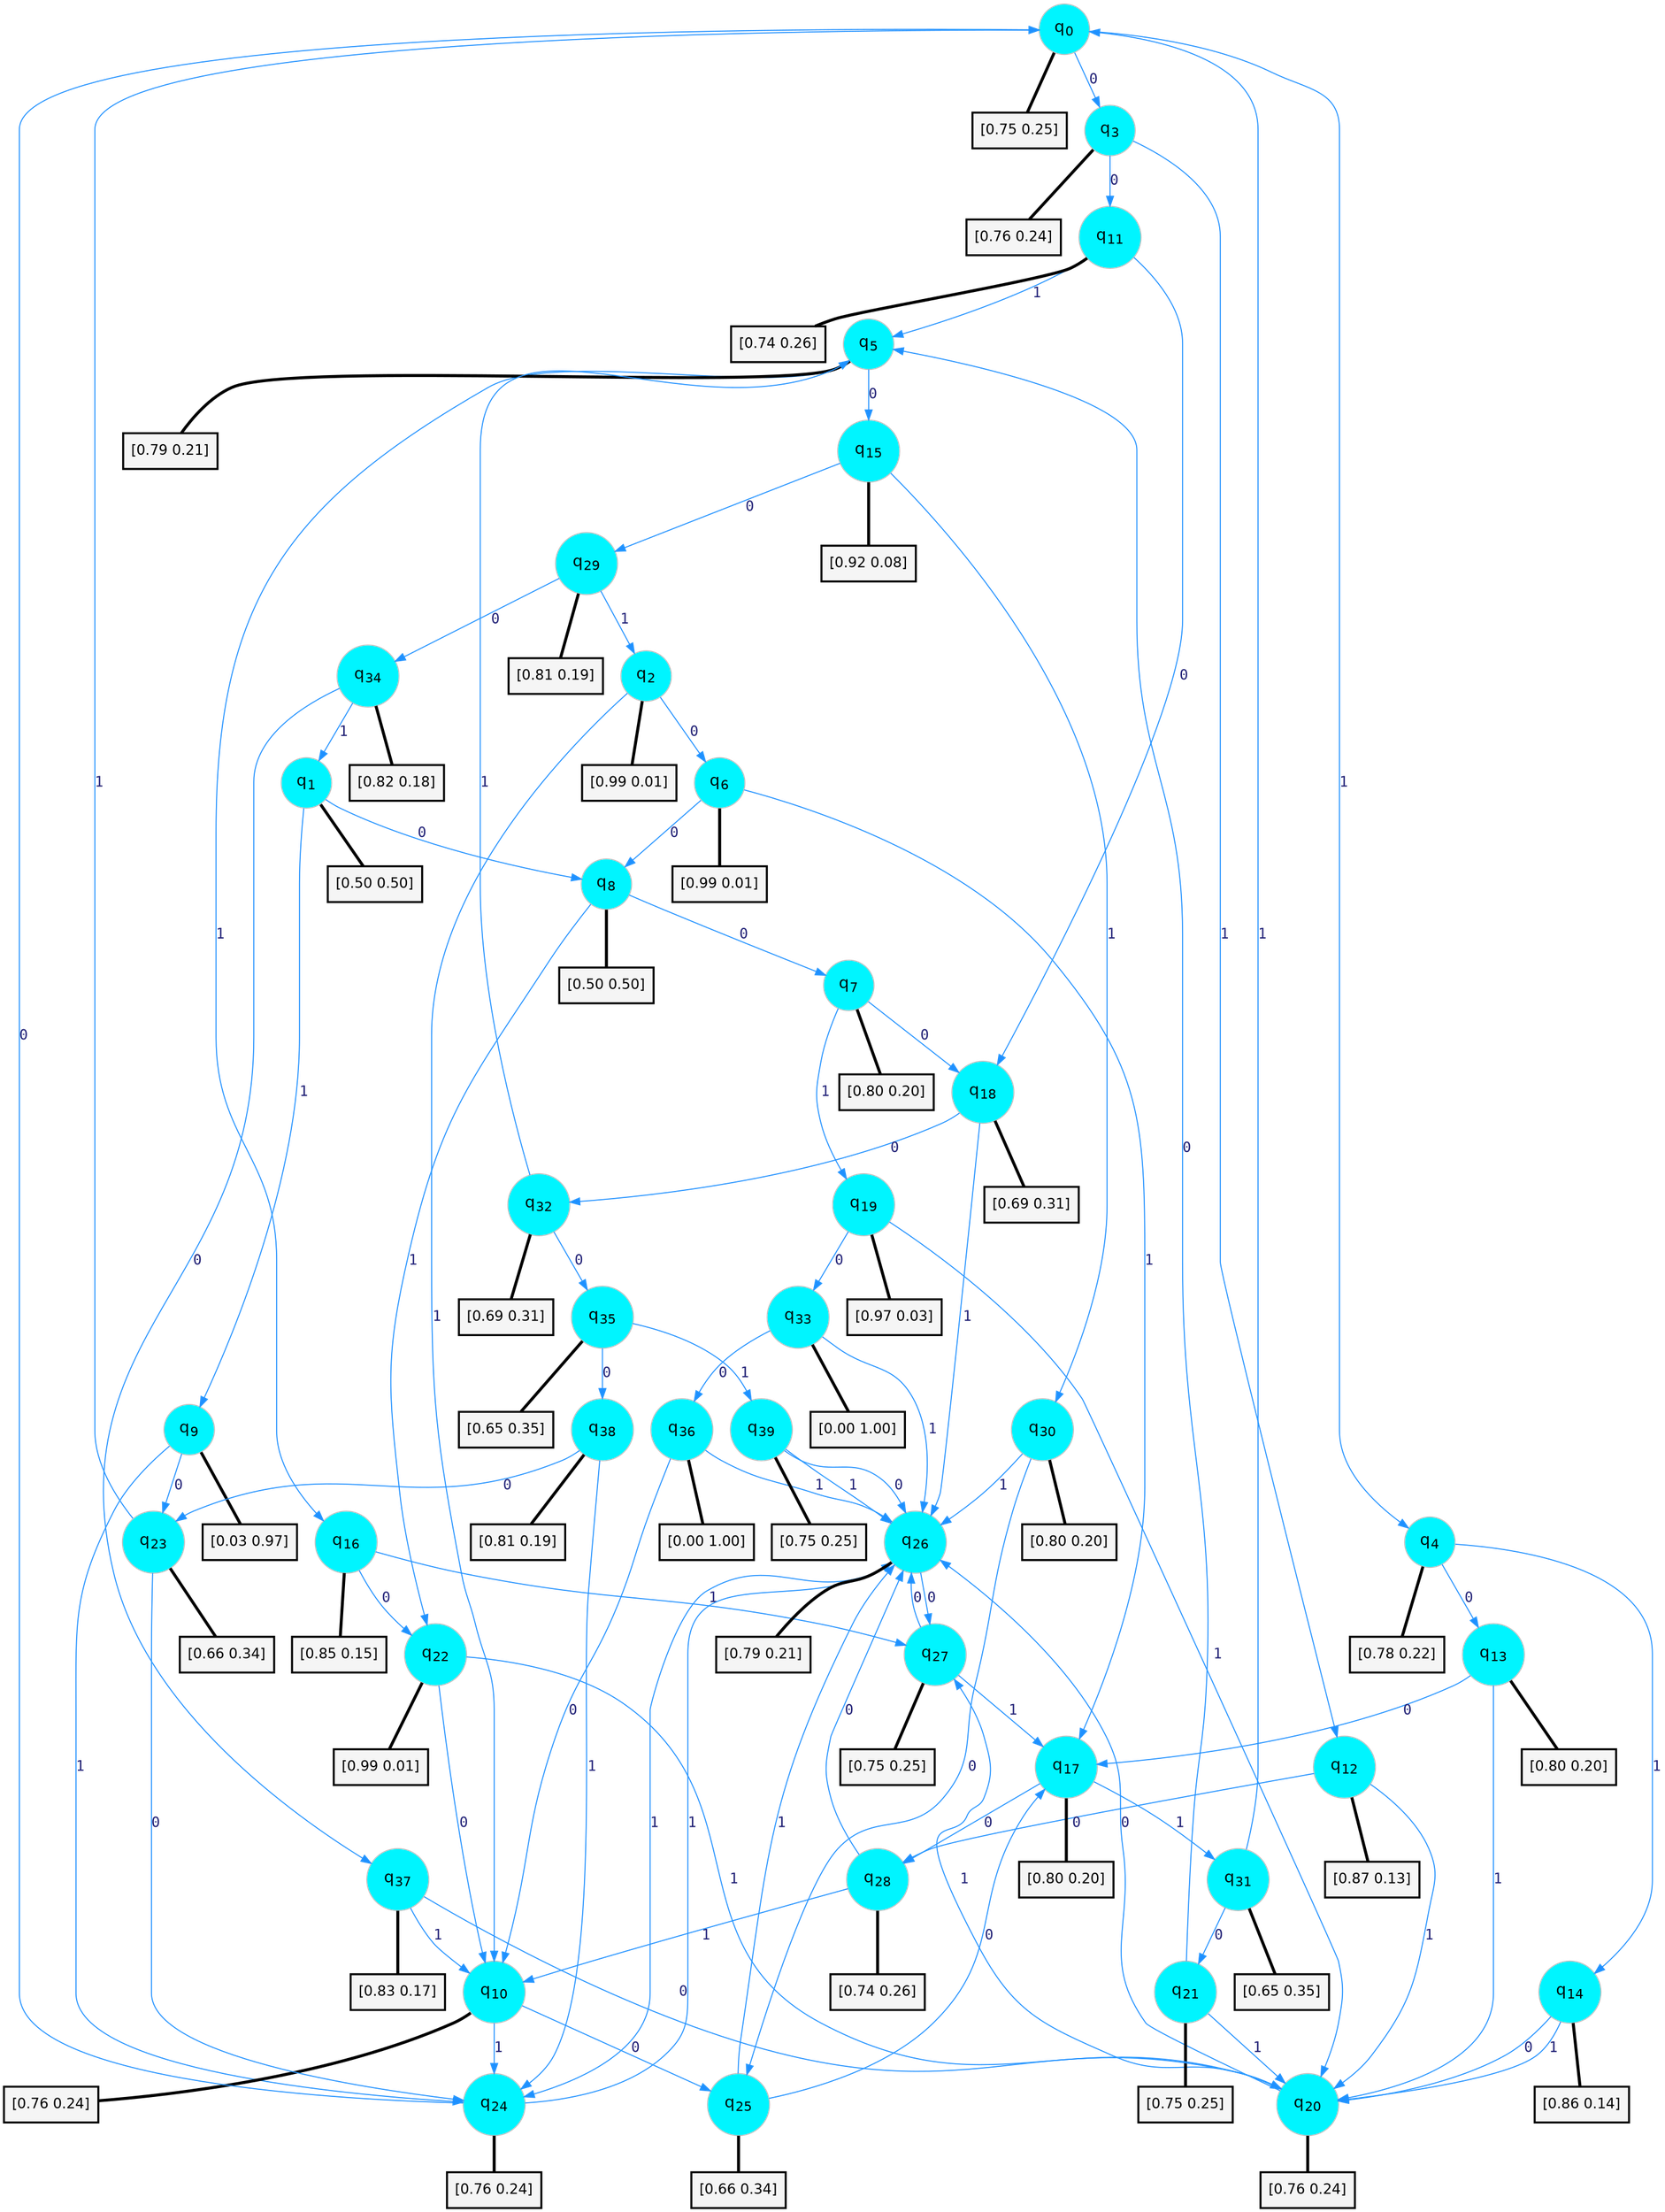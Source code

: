 digraph G {
graph [
bgcolor=transparent, dpi=300, rankdir=TD, size="40,25"];
node [
color=gray, fillcolor=turquoise1, fontcolor=black, fontname=Helvetica, fontsize=16, fontweight=bold, shape=circle, style=filled];
edge [
arrowsize=1, color=dodgerblue1, fontcolor=midnightblue, fontname=courier, fontweight=bold, penwidth=1, style=solid, weight=20];
0[label=<q<SUB>0</SUB>>];
1[label=<q<SUB>1</SUB>>];
2[label=<q<SUB>2</SUB>>];
3[label=<q<SUB>3</SUB>>];
4[label=<q<SUB>4</SUB>>];
5[label=<q<SUB>5</SUB>>];
6[label=<q<SUB>6</SUB>>];
7[label=<q<SUB>7</SUB>>];
8[label=<q<SUB>8</SUB>>];
9[label=<q<SUB>9</SUB>>];
10[label=<q<SUB>10</SUB>>];
11[label=<q<SUB>11</SUB>>];
12[label=<q<SUB>12</SUB>>];
13[label=<q<SUB>13</SUB>>];
14[label=<q<SUB>14</SUB>>];
15[label=<q<SUB>15</SUB>>];
16[label=<q<SUB>16</SUB>>];
17[label=<q<SUB>17</SUB>>];
18[label=<q<SUB>18</SUB>>];
19[label=<q<SUB>19</SUB>>];
20[label=<q<SUB>20</SUB>>];
21[label=<q<SUB>21</SUB>>];
22[label=<q<SUB>22</SUB>>];
23[label=<q<SUB>23</SUB>>];
24[label=<q<SUB>24</SUB>>];
25[label=<q<SUB>25</SUB>>];
26[label=<q<SUB>26</SUB>>];
27[label=<q<SUB>27</SUB>>];
28[label=<q<SUB>28</SUB>>];
29[label=<q<SUB>29</SUB>>];
30[label=<q<SUB>30</SUB>>];
31[label=<q<SUB>31</SUB>>];
32[label=<q<SUB>32</SUB>>];
33[label=<q<SUB>33</SUB>>];
34[label=<q<SUB>34</SUB>>];
35[label=<q<SUB>35</SUB>>];
36[label=<q<SUB>36</SUB>>];
37[label=<q<SUB>37</SUB>>];
38[label=<q<SUB>38</SUB>>];
39[label=<q<SUB>39</SUB>>];
40[label="[0.75 0.25]", shape=box,fontcolor=black, fontname=Helvetica, fontsize=14, penwidth=2, fillcolor=whitesmoke,color=black];
41[label="[0.50 0.50]", shape=box,fontcolor=black, fontname=Helvetica, fontsize=14, penwidth=2, fillcolor=whitesmoke,color=black];
42[label="[0.99 0.01]", shape=box,fontcolor=black, fontname=Helvetica, fontsize=14, penwidth=2, fillcolor=whitesmoke,color=black];
43[label="[0.76 0.24]", shape=box,fontcolor=black, fontname=Helvetica, fontsize=14, penwidth=2, fillcolor=whitesmoke,color=black];
44[label="[0.78 0.22]", shape=box,fontcolor=black, fontname=Helvetica, fontsize=14, penwidth=2, fillcolor=whitesmoke,color=black];
45[label="[0.79 0.21]", shape=box,fontcolor=black, fontname=Helvetica, fontsize=14, penwidth=2, fillcolor=whitesmoke,color=black];
46[label="[0.99 0.01]", shape=box,fontcolor=black, fontname=Helvetica, fontsize=14, penwidth=2, fillcolor=whitesmoke,color=black];
47[label="[0.80 0.20]", shape=box,fontcolor=black, fontname=Helvetica, fontsize=14, penwidth=2, fillcolor=whitesmoke,color=black];
48[label="[0.50 0.50]", shape=box,fontcolor=black, fontname=Helvetica, fontsize=14, penwidth=2, fillcolor=whitesmoke,color=black];
49[label="[0.03 0.97]", shape=box,fontcolor=black, fontname=Helvetica, fontsize=14, penwidth=2, fillcolor=whitesmoke,color=black];
50[label="[0.76 0.24]", shape=box,fontcolor=black, fontname=Helvetica, fontsize=14, penwidth=2, fillcolor=whitesmoke,color=black];
51[label="[0.74 0.26]", shape=box,fontcolor=black, fontname=Helvetica, fontsize=14, penwidth=2, fillcolor=whitesmoke,color=black];
52[label="[0.87 0.13]", shape=box,fontcolor=black, fontname=Helvetica, fontsize=14, penwidth=2, fillcolor=whitesmoke,color=black];
53[label="[0.80 0.20]", shape=box,fontcolor=black, fontname=Helvetica, fontsize=14, penwidth=2, fillcolor=whitesmoke,color=black];
54[label="[0.86 0.14]", shape=box,fontcolor=black, fontname=Helvetica, fontsize=14, penwidth=2, fillcolor=whitesmoke,color=black];
55[label="[0.92 0.08]", shape=box,fontcolor=black, fontname=Helvetica, fontsize=14, penwidth=2, fillcolor=whitesmoke,color=black];
56[label="[0.85 0.15]", shape=box,fontcolor=black, fontname=Helvetica, fontsize=14, penwidth=2, fillcolor=whitesmoke,color=black];
57[label="[0.80 0.20]", shape=box,fontcolor=black, fontname=Helvetica, fontsize=14, penwidth=2, fillcolor=whitesmoke,color=black];
58[label="[0.69 0.31]", shape=box,fontcolor=black, fontname=Helvetica, fontsize=14, penwidth=2, fillcolor=whitesmoke,color=black];
59[label="[0.97 0.03]", shape=box,fontcolor=black, fontname=Helvetica, fontsize=14, penwidth=2, fillcolor=whitesmoke,color=black];
60[label="[0.76 0.24]", shape=box,fontcolor=black, fontname=Helvetica, fontsize=14, penwidth=2, fillcolor=whitesmoke,color=black];
61[label="[0.75 0.25]", shape=box,fontcolor=black, fontname=Helvetica, fontsize=14, penwidth=2, fillcolor=whitesmoke,color=black];
62[label="[0.99 0.01]", shape=box,fontcolor=black, fontname=Helvetica, fontsize=14, penwidth=2, fillcolor=whitesmoke,color=black];
63[label="[0.66 0.34]", shape=box,fontcolor=black, fontname=Helvetica, fontsize=14, penwidth=2, fillcolor=whitesmoke,color=black];
64[label="[0.76 0.24]", shape=box,fontcolor=black, fontname=Helvetica, fontsize=14, penwidth=2, fillcolor=whitesmoke,color=black];
65[label="[0.66 0.34]", shape=box,fontcolor=black, fontname=Helvetica, fontsize=14, penwidth=2, fillcolor=whitesmoke,color=black];
66[label="[0.79 0.21]", shape=box,fontcolor=black, fontname=Helvetica, fontsize=14, penwidth=2, fillcolor=whitesmoke,color=black];
67[label="[0.75 0.25]", shape=box,fontcolor=black, fontname=Helvetica, fontsize=14, penwidth=2, fillcolor=whitesmoke,color=black];
68[label="[0.74 0.26]", shape=box,fontcolor=black, fontname=Helvetica, fontsize=14, penwidth=2, fillcolor=whitesmoke,color=black];
69[label="[0.81 0.19]", shape=box,fontcolor=black, fontname=Helvetica, fontsize=14, penwidth=2, fillcolor=whitesmoke,color=black];
70[label="[0.80 0.20]", shape=box,fontcolor=black, fontname=Helvetica, fontsize=14, penwidth=2, fillcolor=whitesmoke,color=black];
71[label="[0.65 0.35]", shape=box,fontcolor=black, fontname=Helvetica, fontsize=14, penwidth=2, fillcolor=whitesmoke,color=black];
72[label="[0.69 0.31]", shape=box,fontcolor=black, fontname=Helvetica, fontsize=14, penwidth=2, fillcolor=whitesmoke,color=black];
73[label="[0.00 1.00]", shape=box,fontcolor=black, fontname=Helvetica, fontsize=14, penwidth=2, fillcolor=whitesmoke,color=black];
74[label="[0.82 0.18]", shape=box,fontcolor=black, fontname=Helvetica, fontsize=14, penwidth=2, fillcolor=whitesmoke,color=black];
75[label="[0.65 0.35]", shape=box,fontcolor=black, fontname=Helvetica, fontsize=14, penwidth=2, fillcolor=whitesmoke,color=black];
76[label="[0.00 1.00]", shape=box,fontcolor=black, fontname=Helvetica, fontsize=14, penwidth=2, fillcolor=whitesmoke,color=black];
77[label="[0.83 0.17]", shape=box,fontcolor=black, fontname=Helvetica, fontsize=14, penwidth=2, fillcolor=whitesmoke,color=black];
78[label="[0.81 0.19]", shape=box,fontcolor=black, fontname=Helvetica, fontsize=14, penwidth=2, fillcolor=whitesmoke,color=black];
79[label="[0.75 0.25]", shape=box,fontcolor=black, fontname=Helvetica, fontsize=14, penwidth=2, fillcolor=whitesmoke,color=black];
0->3 [label=0];
0->4 [label=1];
0->40 [arrowhead=none, penwidth=3,color=black];
1->8 [label=0];
1->9 [label=1];
1->41 [arrowhead=none, penwidth=3,color=black];
2->6 [label=0];
2->10 [label=1];
2->42 [arrowhead=none, penwidth=3,color=black];
3->11 [label=0];
3->12 [label=1];
3->43 [arrowhead=none, penwidth=3,color=black];
4->13 [label=0];
4->14 [label=1];
4->44 [arrowhead=none, penwidth=3,color=black];
5->15 [label=0];
5->16 [label=1];
5->45 [arrowhead=none, penwidth=3,color=black];
6->8 [label=0];
6->17 [label=1];
6->46 [arrowhead=none, penwidth=3,color=black];
7->18 [label=0];
7->19 [label=1];
7->47 [arrowhead=none, penwidth=3,color=black];
8->7 [label=0];
8->22 [label=1];
8->48 [arrowhead=none, penwidth=3,color=black];
9->23 [label=0];
9->24 [label=1];
9->49 [arrowhead=none, penwidth=3,color=black];
10->25 [label=0];
10->24 [label=1];
10->50 [arrowhead=none, penwidth=3,color=black];
11->18 [label=0];
11->5 [label=1];
11->51 [arrowhead=none, penwidth=3,color=black];
12->28 [label=0];
12->20 [label=1];
12->52 [arrowhead=none, penwidth=3,color=black];
13->17 [label=0];
13->20 [label=1];
13->53 [arrowhead=none, penwidth=3,color=black];
14->20 [label=0];
14->20 [label=1];
14->54 [arrowhead=none, penwidth=3,color=black];
15->29 [label=0];
15->30 [label=1];
15->55 [arrowhead=none, penwidth=3,color=black];
16->22 [label=0];
16->27 [label=1];
16->56 [arrowhead=none, penwidth=3,color=black];
17->28 [label=0];
17->31 [label=1];
17->57 [arrowhead=none, penwidth=3,color=black];
18->32 [label=0];
18->26 [label=1];
18->58 [arrowhead=none, penwidth=3,color=black];
19->33 [label=0];
19->20 [label=1];
19->59 [arrowhead=none, penwidth=3,color=black];
20->26 [label=0];
20->27 [label=1];
20->60 [arrowhead=none, penwidth=3,color=black];
21->5 [label=0];
21->20 [label=1];
21->61 [arrowhead=none, penwidth=3,color=black];
22->10 [label=0];
22->20 [label=1];
22->62 [arrowhead=none, penwidth=3,color=black];
23->24 [label=0];
23->0 [label=1];
23->63 [arrowhead=none, penwidth=3,color=black];
24->0 [label=0];
24->26 [label=1];
24->64 [arrowhead=none, penwidth=3,color=black];
25->17 [label=0];
25->26 [label=1];
25->65 [arrowhead=none, penwidth=3,color=black];
26->27 [label=0];
26->24 [label=1];
26->66 [arrowhead=none, penwidth=3,color=black];
27->26 [label=0];
27->17 [label=1];
27->67 [arrowhead=none, penwidth=3,color=black];
28->26 [label=0];
28->10 [label=1];
28->68 [arrowhead=none, penwidth=3,color=black];
29->34 [label=0];
29->2 [label=1];
29->69 [arrowhead=none, penwidth=3,color=black];
30->25 [label=0];
30->26 [label=1];
30->70 [arrowhead=none, penwidth=3,color=black];
31->21 [label=0];
31->0 [label=1];
31->71 [arrowhead=none, penwidth=3,color=black];
32->35 [label=0];
32->5 [label=1];
32->72 [arrowhead=none, penwidth=3,color=black];
33->36 [label=0];
33->26 [label=1];
33->73 [arrowhead=none, penwidth=3,color=black];
34->37 [label=0];
34->1 [label=1];
34->74 [arrowhead=none, penwidth=3,color=black];
35->38 [label=0];
35->39 [label=1];
35->75 [arrowhead=none, penwidth=3,color=black];
36->10 [label=0];
36->26 [label=1];
36->76 [arrowhead=none, penwidth=3,color=black];
37->20 [label=0];
37->10 [label=1];
37->77 [arrowhead=none, penwidth=3,color=black];
38->23 [label=0];
38->24 [label=1];
38->78 [arrowhead=none, penwidth=3,color=black];
39->26 [label=0];
39->26 [label=1];
39->79 [arrowhead=none, penwidth=3,color=black];
}
